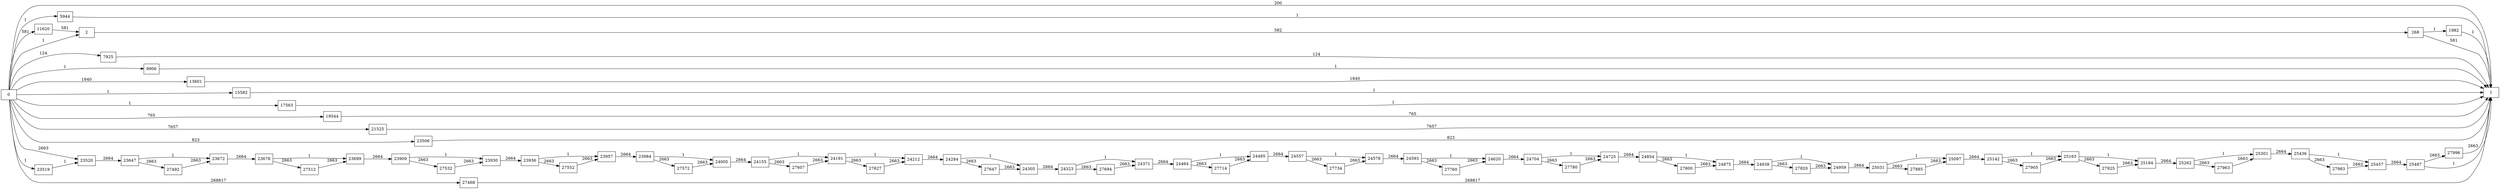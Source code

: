 digraph {
	graph [rankdir=LR]
	node [shape=rectangle]
	2 -> 268 [label=582]
	268 -> 1 [label=581]
	268 -> 1982 [label=1]
	1982 -> 1 [label=1]
	5944 -> 1 [label=1]
	7925 -> 1 [label=124]
	9906 -> 1 [label=1]
	11620 -> 2 [label=581]
	13601 -> 1 [label=1840]
	15582 -> 1 [label=1]
	17563 -> 1 [label=1]
	19544 -> 1 [label=765]
	21525 -> 1 [label=7657]
	23506 -> 1 [label=823]
	23519 -> 23520 [label=1]
	23520 -> 23647 [label=2664]
	23647 -> 23672 [label=1]
	23647 -> 27492 [label=2663]
	23672 -> 23678 [label=2664]
	23678 -> 23699 [label=1]
	23678 -> 27512 [label=2663]
	23699 -> 23909 [label=2664]
	23909 -> 23930 [label=1]
	23909 -> 27532 [label=2663]
	23930 -> 23936 [label=2664]
	23936 -> 23957 [label=1]
	23936 -> 27552 [label=2663]
	23957 -> 23984 [label=2664]
	23984 -> 24005 [label=1]
	23984 -> 27572 [label=2663]
	24005 -> 24155 [label=2664]
	24155 -> 24191 [label=1]
	24155 -> 27607 [label=2663]
	24191 -> 24212 [label=1]
	24191 -> 27627 [label=2663]
	24212 -> 24284 [label=2664]
	24284 -> 24305 [label=1]
	24284 -> 27647 [label=2663]
	24305 -> 24323 [label=2664]
	24323 -> 24371 [label=1]
	24323 -> 27694 [label=2663]
	24371 -> 24464 [label=2664]
	24464 -> 24485 [label=1]
	24464 -> 27714 [label=2663]
	24485 -> 24557 [label=2664]
	24557 -> 24578 [label=1]
	24557 -> 27734 [label=2663]
	24578 -> 24593 [label=2664]
	24593 -> 24620 [label=1]
	24593 -> 27760 [label=2663]
	24620 -> 24704 [label=2664]
	24704 -> 24725 [label=1]
	24704 -> 27780 [label=2663]
	24725 -> 24854 [label=2664]
	24854 -> 24875 [label=1]
	24854 -> 27800 [label=2663]
	24875 -> 24938 [label=2664]
	24938 -> 24959 [label=1]
	24938 -> 27820 [label=2663]
	24959 -> 25031 [label=2664]
	25031 -> 25097 [label=1]
	25031 -> 27885 [label=2663]
	25097 -> 25142 [label=2664]
	25142 -> 25163 [label=1]
	25142 -> 27905 [label=2663]
	25163 -> 25184 [label=1]
	25163 -> 27925 [label=2663]
	25184 -> 25262 [label=2664]
	25262 -> 25301 [label=1]
	25262 -> 27963 [label=2663]
	25301 -> 25436 [label=2664]
	25436 -> 25457 [label=1]
	25436 -> 27983 [label=2663]
	25457 -> 25487 [label=2664]
	25487 -> 1 [label=1]
	25487 -> 27996 [label=2663]
	27468 -> 1 [label=268817]
	27492 -> 23672 [label=2663]
	27512 -> 23699 [label=2663]
	27532 -> 23930 [label=2663]
	27552 -> 23957 [label=2663]
	27572 -> 24005 [label=2663]
	27607 -> 24191 [label=2663]
	27627 -> 24212 [label=2663]
	27647 -> 24305 [label=2663]
	27694 -> 24371 [label=2663]
	27714 -> 24485 [label=2663]
	27734 -> 24578 [label=2663]
	27760 -> 24620 [label=2663]
	27780 -> 24725 [label=2663]
	27800 -> 24875 [label=2663]
	27820 -> 24959 [label=2663]
	27885 -> 25097 [label=2663]
	27905 -> 25163 [label=2663]
	27925 -> 25184 [label=2663]
	27963 -> 25301 [label=2663]
	27983 -> 25457 [label=2663]
	27996 -> 1 [label=2663]
	0 -> 2 [label=1]
	0 -> 23520 [label=2663]
	0 -> 1 [label=200]
	0 -> 5944 [label=1]
	0 -> 7925 [label=124]
	0 -> 9906 [label=1]
	0 -> 11620 [label=581]
	0 -> 13601 [label=1840]
	0 -> 15582 [label=1]
	0 -> 17563 [label=1]
	0 -> 19544 [label=765]
	0 -> 21525 [label=7657]
	0 -> 23506 [label=823]
	0 -> 23519 [label=1]
	0 -> 27468 [label=268817]
}
